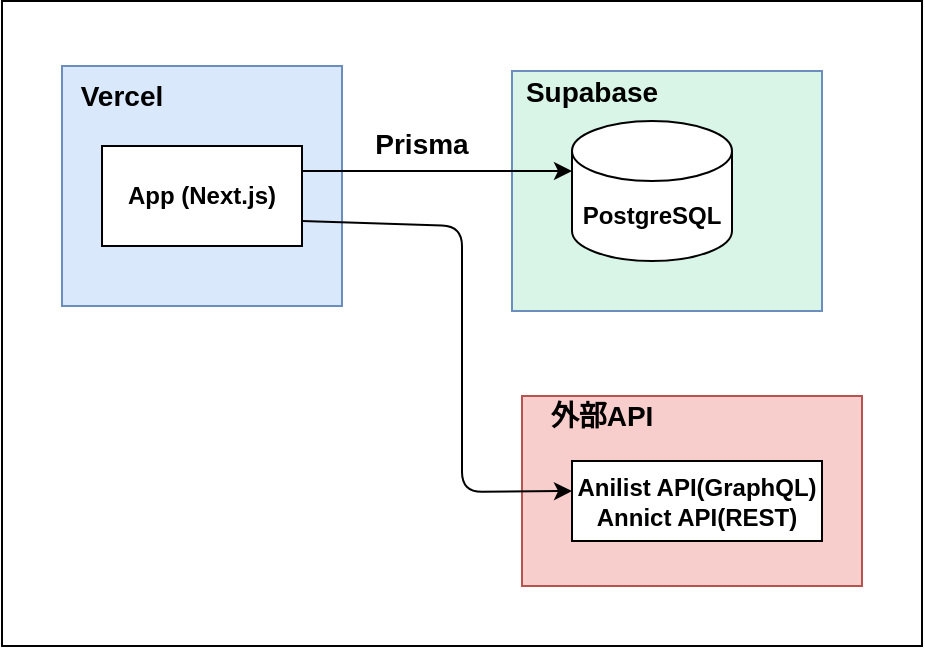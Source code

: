 <mxfile>
    <diagram id="akcRhPtNDlfc5swv-VdI" name="Page-1">
        <mxGraphModel dx="1454" dy="851" grid="1" gridSize="10" guides="1" tooltips="1" connect="1" arrows="1" fold="1" page="1" pageScale="1" pageWidth="850" pageHeight="1100" math="0" shadow="0">
            <root>
                <mxCell id="0"/>
                <mxCell id="1" parent="0"/>
                <mxCell id="22" value="" style="rounded=0;whiteSpace=wrap;html=1;" parent="1" vertex="1">
                    <mxGeometry x="90" y="267.5" width="460" height="322.5" as="geometry"/>
                </mxCell>
                <mxCell id="18" value="" style="rounded=0;whiteSpace=wrap;html=1;fillColor=#f8cecc;strokeColor=#b85450;" parent="1" vertex="1">
                    <mxGeometry x="350" y="465" width="170" height="95" as="geometry"/>
                </mxCell>
                <mxCell id="12" value="" style="rounded=0;whiteSpace=wrap;html=1;fillColor=light-dark(#d8f5e8, #1d293b);strokeColor=#6c8ebf;" parent="1" vertex="1">
                    <mxGeometry x="345" y="302.5" width="155" height="120" as="geometry"/>
                </mxCell>
                <mxCell id="2" value="" style="rounded=0;whiteSpace=wrap;html=1;fillColor=#dae8fc;strokeColor=#6c8ebf;" parent="1" vertex="1">
                    <mxGeometry x="120" y="300" width="140" height="120" as="geometry"/>
                </mxCell>
                <mxCell id="3" value="&lt;b&gt;&lt;font style=&quot;font-size: 14px;&quot;&gt;Vercel&lt;/font&gt;&lt;/b&gt;" style="text;html=1;align=center;verticalAlign=middle;whiteSpace=wrap;rounded=0;" parent="1" vertex="1">
                    <mxGeometry x="120" y="300" width="60" height="30" as="geometry"/>
                </mxCell>
                <mxCell id="20" style="edgeStyle=none;html=1;entryX=0;entryY=0.375;entryDx=0;entryDy=0;exitX=1;exitY=0.75;exitDx=0;exitDy=0;entryPerimeter=0;" parent="1" source="4" target="19" edge="1">
                    <mxGeometry relative="1" as="geometry">
                        <Array as="points">
                            <mxPoint x="320" y="380"/>
                            <mxPoint x="320" y="513"/>
                        </Array>
                    </mxGeometry>
                </mxCell>
                <mxCell id="4" value="&lt;b&gt;App (Next.js)&lt;/b&gt;" style="rounded=0;whiteSpace=wrap;html=1;" parent="1" vertex="1">
                    <mxGeometry x="140" y="340" width="100" height="50" as="geometry"/>
                </mxCell>
                <mxCell id="7" value="&lt;b&gt;&lt;font style=&quot;font-size: 14px;&quot;&gt;Supabase&lt;/font&gt;&lt;/b&gt;" style="text;html=1;align=center;verticalAlign=middle;whiteSpace=wrap;rounded=0;" parent="1" vertex="1">
                    <mxGeometry x="355" y="297.5" width="60" height="30" as="geometry"/>
                </mxCell>
                <mxCell id="10" value="&lt;b&gt;PostgreSQL&lt;/b&gt;" style="shape=cylinder3;whiteSpace=wrap;html=1;boundedLbl=1;backgroundOutline=1;size=15;" parent="1" vertex="1">
                    <mxGeometry x="375" y="327.5" width="80" height="70" as="geometry"/>
                </mxCell>
                <mxCell id="11" style="edgeStyle=none;html=1;entryX=0;entryY=0;entryDx=0;entryDy=25;entryPerimeter=0;exitX=1;exitY=0.25;exitDx=0;exitDy=0;" parent="1" source="4" target="10" edge="1">
                    <mxGeometry relative="1" as="geometry"/>
                </mxCell>
                <mxCell id="16" value="&lt;span style=&quot;font-size: 14px;&quot;&gt;&lt;b&gt;外部API&lt;/b&gt;&lt;/span&gt;" style="text;html=1;align=center;verticalAlign=middle;whiteSpace=wrap;rounded=0;" parent="1" vertex="1">
                    <mxGeometry x="360" y="460" width="60" height="30" as="geometry"/>
                </mxCell>
                <mxCell id="19" value="&lt;b&gt;Anilist API(GraphQL) Annict API(REST)&lt;/b&gt;" style="rounded=0;whiteSpace=wrap;html=1;" parent="1" vertex="1">
                    <mxGeometry x="375" y="497.5" width="125" height="40" as="geometry"/>
                </mxCell>
                <mxCell id="21" value="&lt;b&gt;&lt;font style=&quot;font-size: 14px;&quot;&gt;Prisma&lt;/font&gt;&lt;/b&gt;" style="text;html=1;align=center;verticalAlign=middle;whiteSpace=wrap;rounded=0;" parent="1" vertex="1">
                    <mxGeometry x="270" y="324" width="60" height="30" as="geometry"/>
                </mxCell>
            </root>
        </mxGraphModel>
    </diagram>
</mxfile>